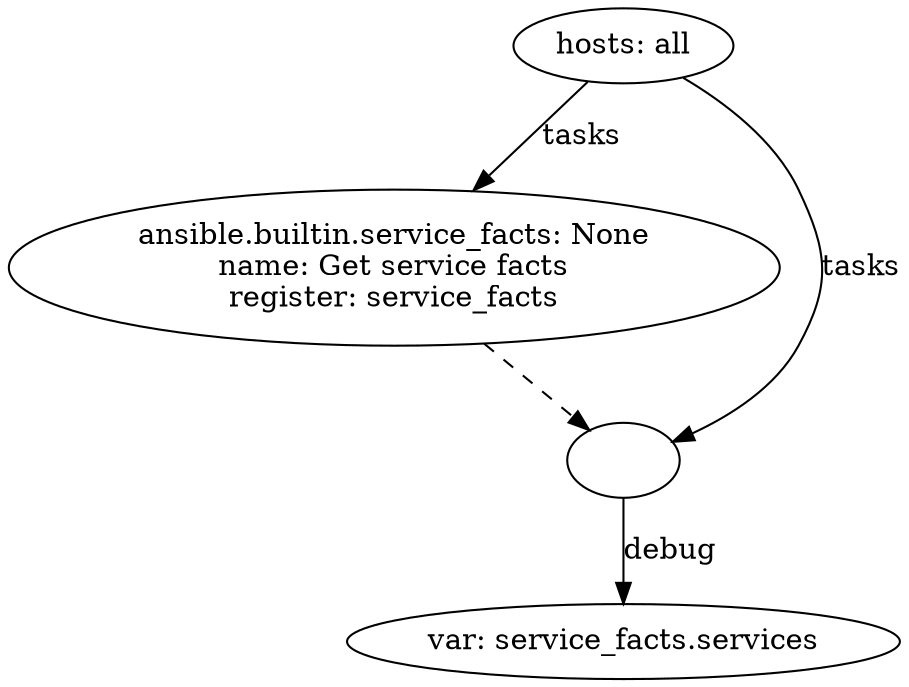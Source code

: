 digraph graphname {
2131 [label="ansible.builtin.service_facts: None\nname: Get service facts\nregister: service_facts\n"];
2133 [label="var: service_facts.services\n"];
2132 [label=""];
2132 -> 2133 [label="debug"];
2130 [label="hosts: all\n"];
2130 -> 2131 [label="tasks"];
2130 -> 2132 [label="tasks"];
2131 -> 2132 [style="dashed"];
}
